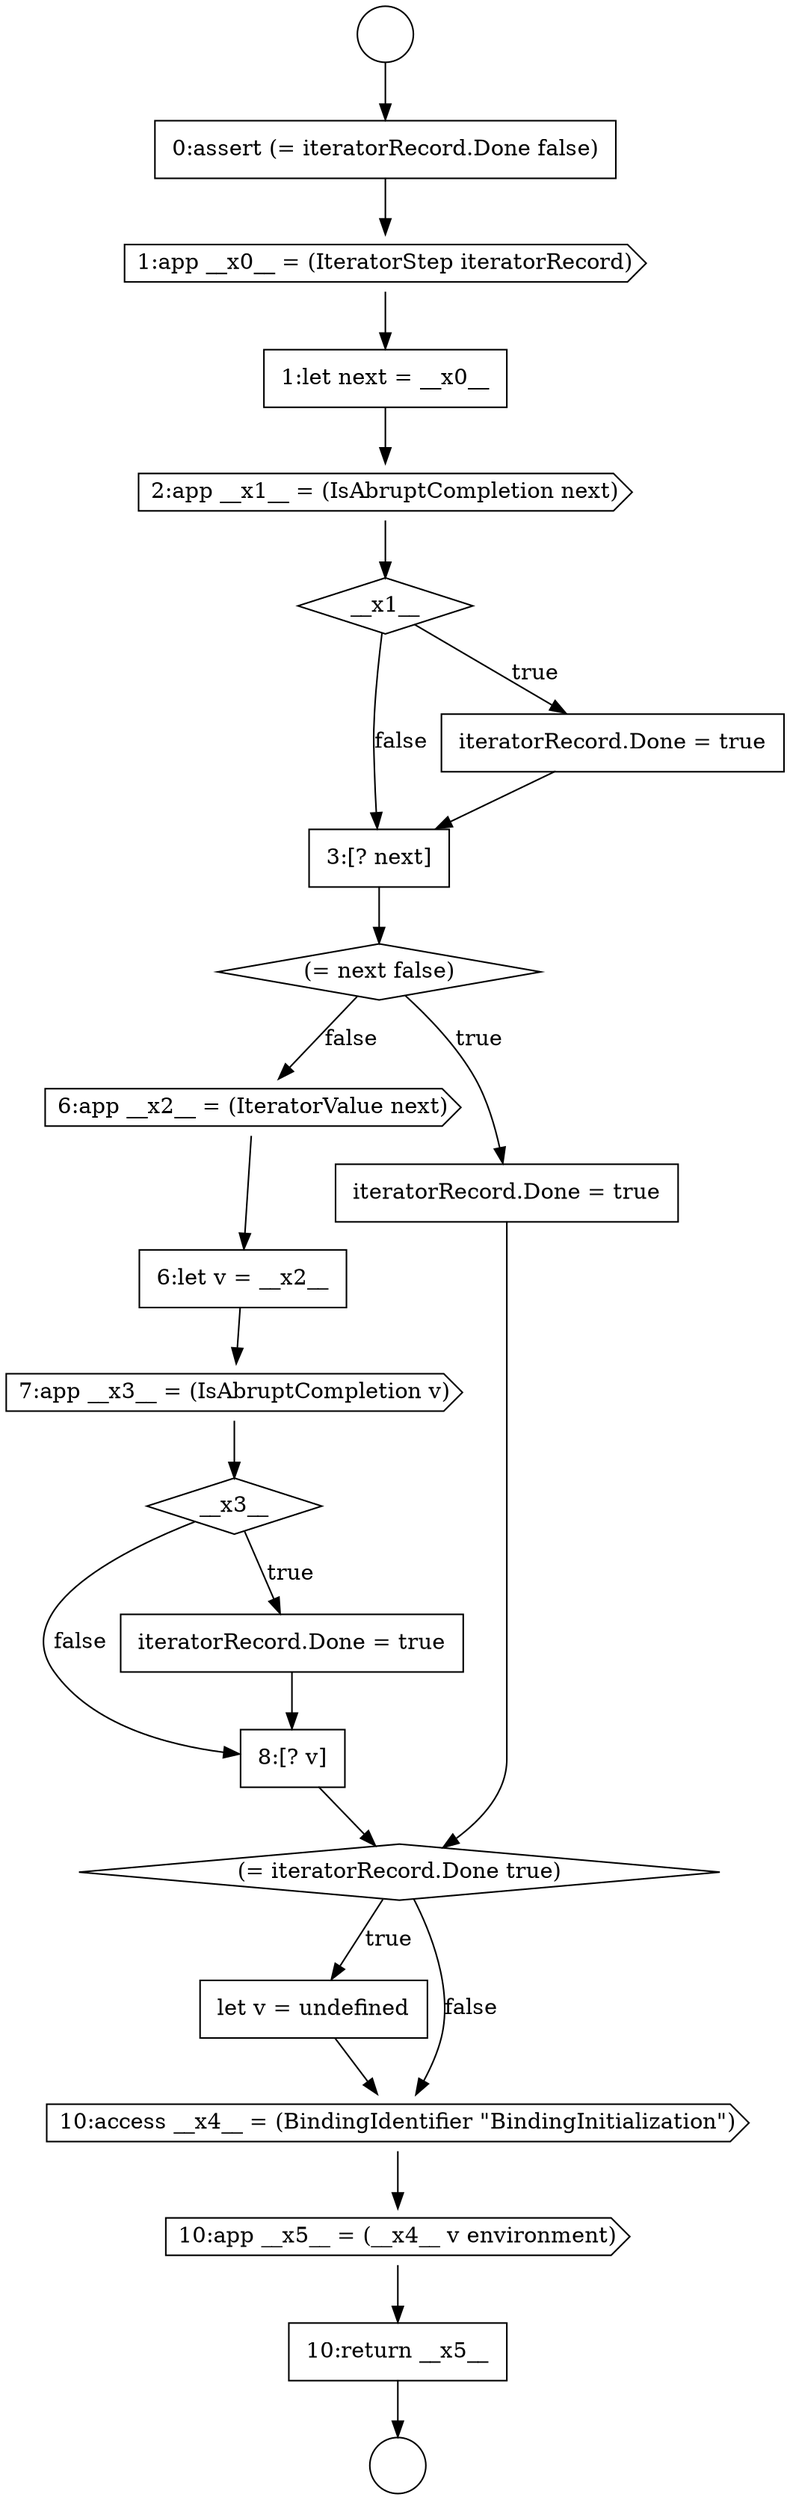 digraph {
  node9332 [shape=diamond, label=<<font color="black">__x1__</font>> color="black" fillcolor="white" style=filled]
  node9340 [shape=diamond, label=<<font color="black">__x3__</font>> color="black" fillcolor="white" style=filled]
  node9339 [shape=cds, label=<<font color="black">7:app __x3__ = (IsAbruptCompletion v)</font>> color="black" fillcolor="white" style=filled]
  node9344 [shape=none, margin=0, label=<<font color="black">
    <table border="0" cellborder="1" cellspacing="0" cellpadding="10">
      <tr><td align="left">let v = undefined</td></tr>
    </table>
  </font>> color="black" fillcolor="white" style=filled]
  node9327 [shape=circle label=" " color="black" fillcolor="white" style=filled]
  node9345 [shape=cds, label=<<font color="black">10:access __x4__ = (BindingIdentifier &quot;BindingInitialization&quot;)</font>> color="black" fillcolor="white" style=filled]
  node9334 [shape=none, margin=0, label=<<font color="black">
    <table border="0" cellborder="1" cellspacing="0" cellpadding="10">
      <tr><td align="left">3:[? next]</td></tr>
    </table>
  </font>> color="black" fillcolor="white" style=filled]
  node9326 [shape=circle label=" " color="black" fillcolor="white" style=filled]
  node9343 [shape=diamond, label=<<font color="black">(= iteratorRecord.Done true)</font>> color="black" fillcolor="white" style=filled]
  node9338 [shape=none, margin=0, label=<<font color="black">
    <table border="0" cellborder="1" cellspacing="0" cellpadding="10">
      <tr><td align="left">6:let v = __x2__</td></tr>
    </table>
  </font>> color="black" fillcolor="white" style=filled]
  node9335 [shape=diamond, label=<<font color="black">(= next false)</font>> color="black" fillcolor="white" style=filled]
  node9342 [shape=none, margin=0, label=<<font color="black">
    <table border="0" cellborder="1" cellspacing="0" cellpadding="10">
      <tr><td align="left">8:[? v]</td></tr>
    </table>
  </font>> color="black" fillcolor="white" style=filled]
  node9337 [shape=cds, label=<<font color="black">6:app __x2__ = (IteratorValue next)</font>> color="black" fillcolor="white" style=filled]
  node9336 [shape=none, margin=0, label=<<font color="black">
    <table border="0" cellborder="1" cellspacing="0" cellpadding="10">
      <tr><td align="left">iteratorRecord.Done = true</td></tr>
    </table>
  </font>> color="black" fillcolor="white" style=filled]
  node9330 [shape=none, margin=0, label=<<font color="black">
    <table border="0" cellborder="1" cellspacing="0" cellpadding="10">
      <tr><td align="left">1:let next = __x0__</td></tr>
    </table>
  </font>> color="black" fillcolor="white" style=filled]
  node9341 [shape=none, margin=0, label=<<font color="black">
    <table border="0" cellborder="1" cellspacing="0" cellpadding="10">
      <tr><td align="left">iteratorRecord.Done = true</td></tr>
    </table>
  </font>> color="black" fillcolor="white" style=filled]
  node9347 [shape=none, margin=0, label=<<font color="black">
    <table border="0" cellborder="1" cellspacing="0" cellpadding="10">
      <tr><td align="left">10:return __x5__</td></tr>
    </table>
  </font>> color="black" fillcolor="white" style=filled]
  node9328 [shape=none, margin=0, label=<<font color="black">
    <table border="0" cellborder="1" cellspacing="0" cellpadding="10">
      <tr><td align="left">0:assert (= iteratorRecord.Done false)</td></tr>
    </table>
  </font>> color="black" fillcolor="white" style=filled]
  node9333 [shape=none, margin=0, label=<<font color="black">
    <table border="0" cellborder="1" cellspacing="0" cellpadding="10">
      <tr><td align="left">iteratorRecord.Done = true</td></tr>
    </table>
  </font>> color="black" fillcolor="white" style=filled]
  node9346 [shape=cds, label=<<font color="black">10:app __x5__ = (__x4__ v environment)</font>> color="black" fillcolor="white" style=filled]
  node9329 [shape=cds, label=<<font color="black">1:app __x0__ = (IteratorStep iteratorRecord)</font>> color="black" fillcolor="white" style=filled]
  node9331 [shape=cds, label=<<font color="black">2:app __x1__ = (IsAbruptCompletion next)</font>> color="black" fillcolor="white" style=filled]
  node9340 -> node9341 [label=<<font color="black">true</font>> color="black"]
  node9340 -> node9342 [label=<<font color="black">false</font>> color="black"]
  node9347 -> node9327 [ color="black"]
  node9344 -> node9345 [ color="black"]
  node9334 -> node9335 [ color="black"]
  node9345 -> node9346 [ color="black"]
  node9339 -> node9340 [ color="black"]
  node9341 -> node9342 [ color="black"]
  node9330 -> node9331 [ color="black"]
  node9328 -> node9329 [ color="black"]
  node9337 -> node9338 [ color="black"]
  node9336 -> node9343 [ color="black"]
  node9335 -> node9336 [label=<<font color="black">true</font>> color="black"]
  node9335 -> node9337 [label=<<font color="black">false</font>> color="black"]
  node9329 -> node9330 [ color="black"]
  node9343 -> node9344 [label=<<font color="black">true</font>> color="black"]
  node9343 -> node9345 [label=<<font color="black">false</font>> color="black"]
  node9333 -> node9334 [ color="black"]
  node9331 -> node9332 [ color="black"]
  node9342 -> node9343 [ color="black"]
  node9326 -> node9328 [ color="black"]
  node9338 -> node9339 [ color="black"]
  node9346 -> node9347 [ color="black"]
  node9332 -> node9333 [label=<<font color="black">true</font>> color="black"]
  node9332 -> node9334 [label=<<font color="black">false</font>> color="black"]
}
